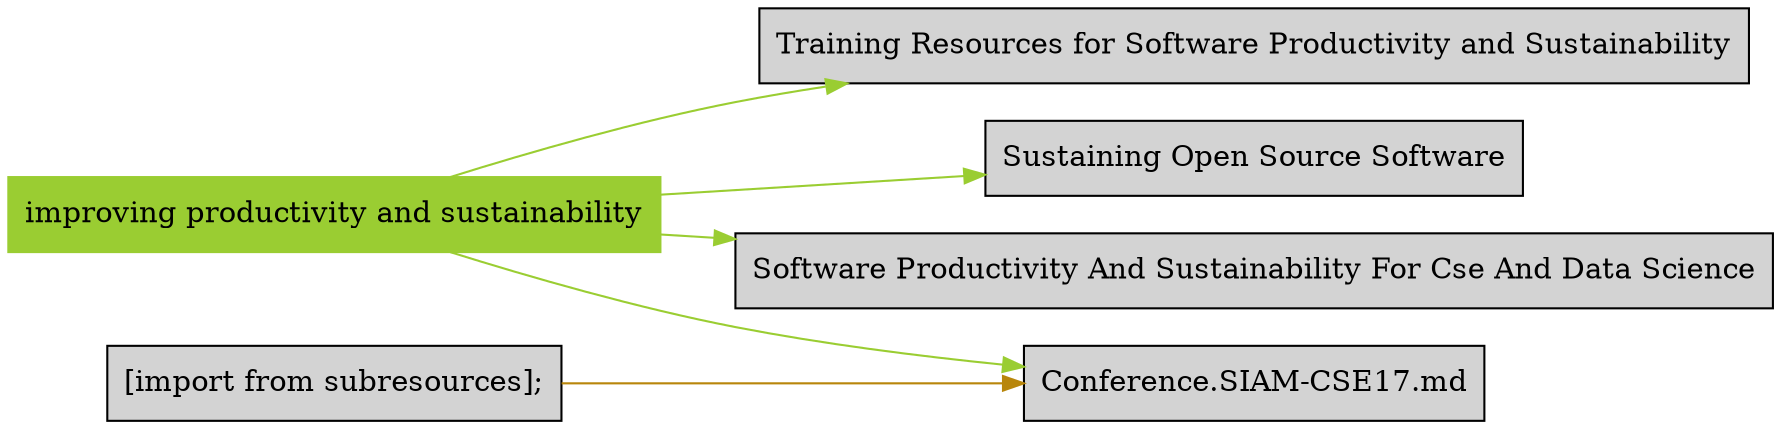 digraph bettersoftware {
            rankdir = LR;
            ratio = fill;
            node [style=filled];
            node [shape = box];
"improving productivity and sustainability" [colorscheme="svg" color="yellowgreen"];
"improving productivity and sustainability" ->  "BestPracticesForHPCSwDevelopersWebinarSeries.md" [colorscheme="svg" color="yellowgreen"];
"BestPracticesForHPCSwDevelopersWebinarSeries.md" [label="Training Resources for Software Productivity and Sustainability" URL="http://bss.parallactic.com/resources/training-resources-for-software-productivity-and-sustainability"];
"improving productivity and sustainability" ->  "OSSSustainabilityResources.md" [colorscheme="svg" color="yellowgreen"];
"OSSSustainabilityResources.md" [label="Sustaining Open Source Software" URL="http://bss.parallactic.com/resources/sustaining-open-source-software"];
"improving productivity and sustainability" ->  "SwProductivityAndSustainabilityForCseAndDataScience.SIAM-CSE17.md" [colorscheme="svg" color="yellowgreen"];
"SwProductivityAndSustainabilityForCseAndDataScience.SIAM-CSE17.md" [label="Software Productivity And Sustainability For Cse And Data Science" URL="http://bss.parallactic.com/events/siam-conference-on-computational-science-and-engineering-cse17 "]
"improving productivity and sustainability" ->  "Conference.SIAM-CSE17.md" [colorscheme="svg" color="yellowgreen"];
"[import from subresources];" ->  "Conference.SIAM-CSE17.md" [colorscheme="svg" color="darkgoldenrod"];
}